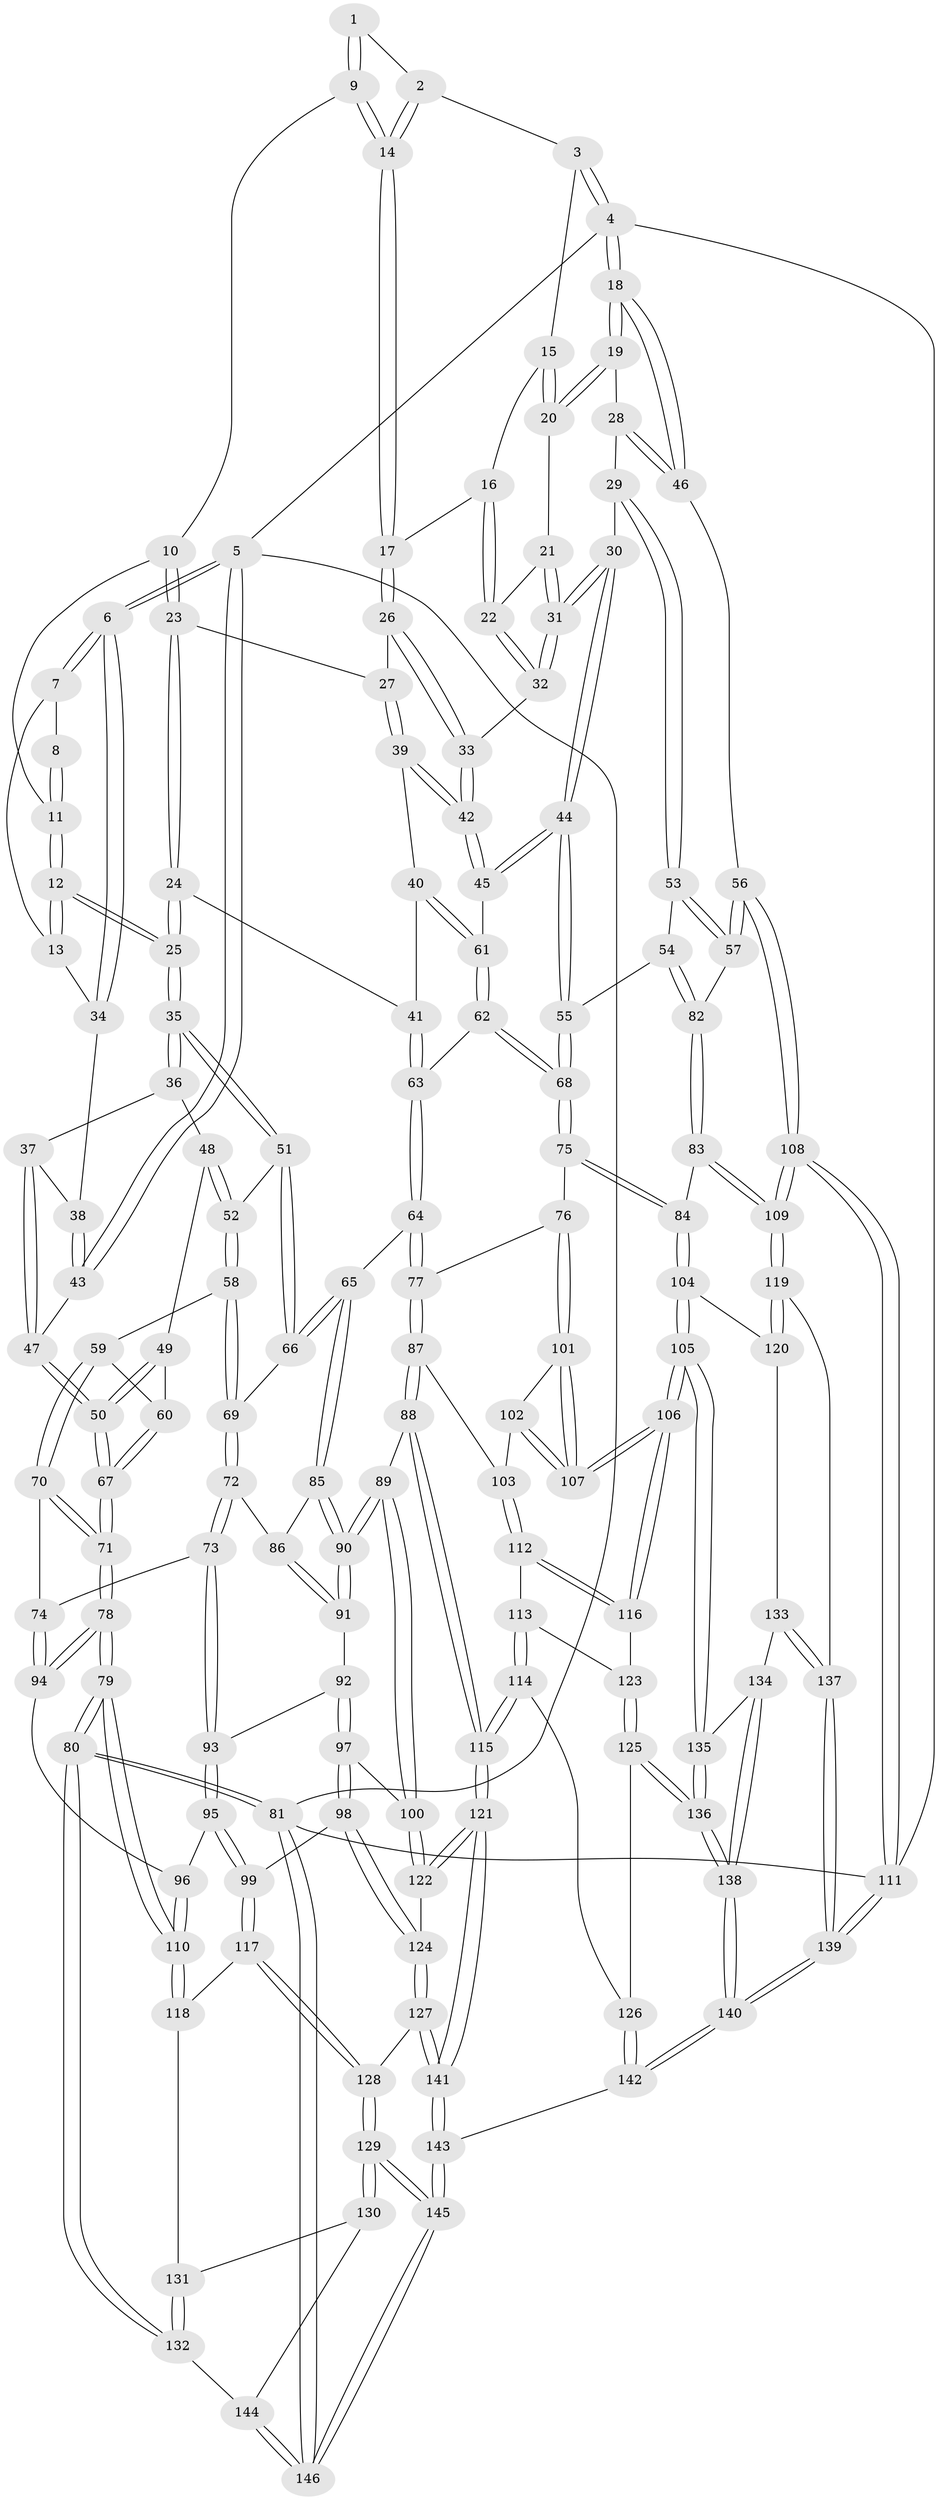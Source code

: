 // Generated by graph-tools (version 1.1) at 2025/03/03/09/25 03:03:18]
// undirected, 146 vertices, 362 edges
graph export_dot {
graph [start="1"]
  node [color=gray90,style=filled];
  1 [pos="+0.4570109135454112+0"];
  2 [pos="+0.6181288216118517+0"];
  3 [pos="+0.8595633228712146+0"];
  4 [pos="+1+0"];
  5 [pos="+0+0"];
  6 [pos="+0+0"];
  7 [pos="+0.27499172584770354+0"];
  8 [pos="+0.4030900208593101+0"];
  9 [pos="+0.46183392246274413+0.08609273226481344"];
  10 [pos="+0.45971478343019434+0.08801828143286876"];
  11 [pos="+0.4022456975283299+0.06328327466226134"];
  12 [pos="+0.3112724556414153+0.13276875249115705"];
  13 [pos="+0.2704917124369326+0.10587177101812807"];
  14 [pos="+0.6254010639845053+0"];
  15 [pos="+0.8303194695281195+0.0488580496748985"];
  16 [pos="+0.7523470674441471+0.07669925221940631"];
  17 [pos="+0.6341008698854593+0.02717701970451725"];
  18 [pos="+1+0"];
  19 [pos="+0.9352621617923722+0.08999683423801098"];
  20 [pos="+0.8639337095208689+0.08841129700696251"];
  21 [pos="+0.8565374976739217+0.10029654905646912"];
  22 [pos="+0.7801582959428814+0.1343798389327914"];
  23 [pos="+0.4658850294781552+0.13690819280489877"];
  24 [pos="+0.3984873014848845+0.2468731584863442"];
  25 [pos="+0.3758945367926362+0.250588202418425"];
  26 [pos="+0.6275780083631377+0.078368771657667"];
  27 [pos="+0.5999112888821914+0.13948318921498382"];
  28 [pos="+0.935863982059259+0.21903642879639948"];
  29 [pos="+0.8864714186702931+0.2384737702320699"];
  30 [pos="+0.8729811907447785+0.23477313087971383"];
  31 [pos="+0.8459425762321452+0.20831464565219449"];
  32 [pos="+0.7765756492766731+0.18103161906805693"];
  33 [pos="+0.74805846078431+0.1930627069583899"];
  34 [pos="+0.20239643277162334+0.12639902615385426"];
  35 [pos="+0.34848529420767294+0.28885227499879385"];
  36 [pos="+0.1544132192357027+0.236836444530921"];
  37 [pos="+0.1519637316954605+0.22359685891981185"];
  38 [pos="+0.1773519509921375+0.1557333103294924"];
  39 [pos="+0.5953302578812104+0.20929151830325513"];
  40 [pos="+0.5068358994738889+0.2627116991983522"];
  41 [pos="+0.4881502292513171+0.27058534248743255"];
  42 [pos="+0.6891609320723348+0.28668888286180777"];
  43 [pos="+0+0"];
  44 [pos="+0.7398477831157496+0.3282688211666556"];
  45 [pos="+0.6917749862140619+0.2952563681695003"];
  46 [pos="+1+0.30075753555802626"];
  47 [pos="+0+0.04962312001616822"];
  48 [pos="+0.15197412741860514+0.24316533286678763"];
  49 [pos="+0.10540661718099635+0.2846433590424337"];
  50 [pos="+0+0.07286869980452894"];
  51 [pos="+0.3382743317093562+0.3272142946810468"];
  52 [pos="+0.1793286501574617+0.3173728293065124"];
  53 [pos="+0.8946807322481741+0.4241650817331677"];
  54 [pos="+0.8366127321875553+0.4352731117578297"];
  55 [pos="+0.7945992826803817+0.43212758695426357"];
  56 [pos="+1+0.4906224537127965"];
  57 [pos="+1+0.4872252123097343"];
  58 [pos="+0.17142738696171755+0.3944172183860985"];
  59 [pos="+0.13520791071316526+0.40058926069516854"];
  60 [pos="+0.07766439857929336+0.33925382415454264"];
  61 [pos="+0.632197628130044+0.3513984284404172"];
  62 [pos="+0.6089294229850142+0.3844479273829724"];
  63 [pos="+0.544275498228594+0.4296025543076423"];
  64 [pos="+0.5270656323744516+0.4757245998044453"];
  65 [pos="+0.3938230002641494+0.4882836409269132"];
  66 [pos="+0.3261048497682738+0.42910039242565073"];
  67 [pos="+0+0.3827446500663446"];
  68 [pos="+0.7504114600118841+0.4719905890897054"];
  69 [pos="+0.2892644295129122+0.43986072733608034"];
  70 [pos="+0.08216760575829912+0.4848150143333535"];
  71 [pos="+0+0.49630180339118357"];
  72 [pos="+0.20012269414843206+0.5423249650235005"];
  73 [pos="+0.17077816983240415+0.5605948399448754"];
  74 [pos="+0.1605629717444494+0.5564756765309644"];
  75 [pos="+0.6795591174306561+0.5741252318108528"];
  76 [pos="+0.6683030178432825+0.5748365082580023"];
  77 [pos="+0.5823081065436331+0.5365808988488455"];
  78 [pos="+0+0.5122049180293391"];
  79 [pos="+0+0.9362005969967582"];
  80 [pos="+0+0.9611230224917475"];
  81 [pos="+0+1"];
  82 [pos="+0.8527707664170007+0.6184234412664402"];
  83 [pos="+0.8059261580745403+0.6765278926555055"];
  84 [pos="+0.7941839038561382+0.6796851508596462"];
  85 [pos="+0.380548580447912+0.5767333270550623"];
  86 [pos="+0.2751670962243459+0.5929141608908867"];
  87 [pos="+0.46489937292301575+0.6969643897740514"];
  88 [pos="+0.4004766379578809+0.6973230643607219"];
  89 [pos="+0.3925443288833581+0.6913680879985394"];
  90 [pos="+0.3921178888504017+0.6904940090120283"];
  91 [pos="+0.26186029721380316+0.6541178336437145"];
  92 [pos="+0.2514903395483432+0.6554191687894735"];
  93 [pos="+0.17368078238160065+0.5874359375479804"];
  94 [pos="+0.023165074669513976+0.6298076783810309"];
  95 [pos="+0.12831701638080906+0.7096236231236089"];
  96 [pos="+0.06543600111991965+0.6797870789621104"];
  97 [pos="+0.19274344545372873+0.7504394104337189"];
  98 [pos="+0.16385547353297503+0.757822917888034"];
  99 [pos="+0.15150697538149419+0.7572334468093153"];
  100 [pos="+0.27339519635074405+0.7637775922047731"];
  101 [pos="+0.6350720963176212+0.6395193929517904"];
  102 [pos="+0.5528204276386057+0.7051194886837997"];
  103 [pos="+0.49359382735003915+0.7123562797654119"];
  104 [pos="+0.7742709383527449+0.7411568031615207"];
  105 [pos="+0.6524118150362843+0.8023054977402059"];
  106 [pos="+0.6468227290425961+0.7986988946609941"];
  107 [pos="+0.6377922186717482+0.7773195679417721"];
  108 [pos="+1+0.7947285608653626"];
  109 [pos="+1+0.7954542706052737"];
  110 [pos="+0+0.8082475988863708"];
  111 [pos="+1+1"];
  112 [pos="+0.5122789651851584+0.7510481887990018"];
  113 [pos="+0.5178329231584277+0.788977176003824"];
  114 [pos="+0.4705110980568058+0.8870440385799989"];
  115 [pos="+0.40421574622145895+0.8829943134507215"];
  116 [pos="+0.6406891689642714+0.7991846745188383"];
  117 [pos="+0.14258109323044155+0.7690582092203356"];
  118 [pos="+0.13055189419609653+0.7799705137210101"];
  119 [pos="+1+0.823395932088517"];
  120 [pos="+0.8021960140101084+0.802747482728235"];
  121 [pos="+0.38614257190944495+0.8976001846463658"];
  122 [pos="+0.2999238500751144+0.8679597517003896"];
  123 [pos="+0.5711450677699264+0.8192013456540448"];
  124 [pos="+0.251288787137416+0.8819177054794799"];
  125 [pos="+0.5111387584893482+0.8997416697541673"];
  126 [pos="+0.4954797119908769+0.8979059914326385"];
  127 [pos="+0.21202390283749997+0.9217549257302423"];
  128 [pos="+0.2018484575060961+0.9245586554694065"];
  129 [pos="+0.18664807473563608+0.9337817769849144"];
  130 [pos="+0.15409731183131786+0.9266208142405793"];
  131 [pos="+0.1282775449134387+0.7884979461780542"];
  132 [pos="+0.06517902949877426+0.9172140064495161"];
  133 [pos="+0.803650844914235+0.8489008427939724"];
  134 [pos="+0.7414335088695491+0.8841537810529803"];
  135 [pos="+0.6554329284015532+0.8420135082051207"];
  136 [pos="+0.6140843996350676+0.949339302397109"];
  137 [pos="+0.8544865650822291+0.9181190584761323"];
  138 [pos="+0.7127067880738743+1"];
  139 [pos="+0.7551683841726959+1"];
  140 [pos="+0.7286436441287835+1"];
  141 [pos="+0.35316619484163153+1"];
  142 [pos="+0.4843670082233779+1"];
  143 [pos="+0.360345483412826+1"];
  144 [pos="+0.09603353173823481+0.9311391550285462"];
  145 [pos="+0.16511414439705752+1"];
  146 [pos="+0.16087790733707671+1"];
  1 -- 2;
  1 -- 9;
  1 -- 9;
  2 -- 3;
  2 -- 14;
  2 -- 14;
  3 -- 4;
  3 -- 4;
  3 -- 15;
  4 -- 5;
  4 -- 18;
  4 -- 18;
  4 -- 111;
  5 -- 6;
  5 -- 6;
  5 -- 43;
  5 -- 43;
  5 -- 81;
  6 -- 7;
  6 -- 7;
  6 -- 34;
  6 -- 34;
  7 -- 8;
  7 -- 13;
  8 -- 11;
  8 -- 11;
  9 -- 10;
  9 -- 14;
  9 -- 14;
  10 -- 11;
  10 -- 23;
  10 -- 23;
  11 -- 12;
  11 -- 12;
  12 -- 13;
  12 -- 13;
  12 -- 25;
  12 -- 25;
  13 -- 34;
  14 -- 17;
  14 -- 17;
  15 -- 16;
  15 -- 20;
  15 -- 20;
  16 -- 17;
  16 -- 22;
  16 -- 22;
  17 -- 26;
  17 -- 26;
  18 -- 19;
  18 -- 19;
  18 -- 46;
  18 -- 46;
  19 -- 20;
  19 -- 20;
  19 -- 28;
  20 -- 21;
  21 -- 22;
  21 -- 31;
  21 -- 31;
  22 -- 32;
  22 -- 32;
  23 -- 24;
  23 -- 24;
  23 -- 27;
  24 -- 25;
  24 -- 25;
  24 -- 41;
  25 -- 35;
  25 -- 35;
  26 -- 27;
  26 -- 33;
  26 -- 33;
  27 -- 39;
  27 -- 39;
  28 -- 29;
  28 -- 46;
  28 -- 46;
  29 -- 30;
  29 -- 53;
  29 -- 53;
  30 -- 31;
  30 -- 31;
  30 -- 44;
  30 -- 44;
  31 -- 32;
  31 -- 32;
  32 -- 33;
  33 -- 42;
  33 -- 42;
  34 -- 38;
  35 -- 36;
  35 -- 36;
  35 -- 51;
  35 -- 51;
  36 -- 37;
  36 -- 48;
  37 -- 38;
  37 -- 47;
  37 -- 47;
  38 -- 43;
  38 -- 43;
  39 -- 40;
  39 -- 42;
  39 -- 42;
  40 -- 41;
  40 -- 61;
  40 -- 61;
  41 -- 63;
  41 -- 63;
  42 -- 45;
  42 -- 45;
  43 -- 47;
  44 -- 45;
  44 -- 45;
  44 -- 55;
  44 -- 55;
  45 -- 61;
  46 -- 56;
  47 -- 50;
  47 -- 50;
  48 -- 49;
  48 -- 52;
  48 -- 52;
  49 -- 50;
  49 -- 50;
  49 -- 60;
  50 -- 67;
  50 -- 67;
  51 -- 52;
  51 -- 66;
  51 -- 66;
  52 -- 58;
  52 -- 58;
  53 -- 54;
  53 -- 57;
  53 -- 57;
  54 -- 55;
  54 -- 82;
  54 -- 82;
  55 -- 68;
  55 -- 68;
  56 -- 57;
  56 -- 57;
  56 -- 108;
  56 -- 108;
  57 -- 82;
  58 -- 59;
  58 -- 69;
  58 -- 69;
  59 -- 60;
  59 -- 70;
  59 -- 70;
  60 -- 67;
  60 -- 67;
  61 -- 62;
  61 -- 62;
  62 -- 63;
  62 -- 68;
  62 -- 68;
  63 -- 64;
  63 -- 64;
  64 -- 65;
  64 -- 77;
  64 -- 77;
  65 -- 66;
  65 -- 66;
  65 -- 85;
  65 -- 85;
  66 -- 69;
  67 -- 71;
  67 -- 71;
  68 -- 75;
  68 -- 75;
  69 -- 72;
  69 -- 72;
  70 -- 71;
  70 -- 71;
  70 -- 74;
  71 -- 78;
  71 -- 78;
  72 -- 73;
  72 -- 73;
  72 -- 86;
  73 -- 74;
  73 -- 93;
  73 -- 93;
  74 -- 94;
  74 -- 94;
  75 -- 76;
  75 -- 84;
  75 -- 84;
  76 -- 77;
  76 -- 101;
  76 -- 101;
  77 -- 87;
  77 -- 87;
  78 -- 79;
  78 -- 79;
  78 -- 94;
  78 -- 94;
  79 -- 80;
  79 -- 80;
  79 -- 110;
  79 -- 110;
  80 -- 81;
  80 -- 81;
  80 -- 132;
  80 -- 132;
  81 -- 146;
  81 -- 146;
  81 -- 111;
  82 -- 83;
  82 -- 83;
  83 -- 84;
  83 -- 109;
  83 -- 109;
  84 -- 104;
  84 -- 104;
  85 -- 86;
  85 -- 90;
  85 -- 90;
  86 -- 91;
  86 -- 91;
  87 -- 88;
  87 -- 88;
  87 -- 103;
  88 -- 89;
  88 -- 115;
  88 -- 115;
  89 -- 90;
  89 -- 90;
  89 -- 100;
  89 -- 100;
  90 -- 91;
  90 -- 91;
  91 -- 92;
  92 -- 93;
  92 -- 97;
  92 -- 97;
  93 -- 95;
  93 -- 95;
  94 -- 96;
  95 -- 96;
  95 -- 99;
  95 -- 99;
  96 -- 110;
  96 -- 110;
  97 -- 98;
  97 -- 98;
  97 -- 100;
  98 -- 99;
  98 -- 124;
  98 -- 124;
  99 -- 117;
  99 -- 117;
  100 -- 122;
  100 -- 122;
  101 -- 102;
  101 -- 107;
  101 -- 107;
  102 -- 103;
  102 -- 107;
  102 -- 107;
  103 -- 112;
  103 -- 112;
  104 -- 105;
  104 -- 105;
  104 -- 120;
  105 -- 106;
  105 -- 106;
  105 -- 135;
  105 -- 135;
  106 -- 107;
  106 -- 107;
  106 -- 116;
  106 -- 116;
  108 -- 109;
  108 -- 109;
  108 -- 111;
  108 -- 111;
  109 -- 119;
  109 -- 119;
  110 -- 118;
  110 -- 118;
  111 -- 139;
  111 -- 139;
  112 -- 113;
  112 -- 116;
  112 -- 116;
  113 -- 114;
  113 -- 114;
  113 -- 123;
  114 -- 115;
  114 -- 115;
  114 -- 126;
  115 -- 121;
  115 -- 121;
  116 -- 123;
  117 -- 118;
  117 -- 128;
  117 -- 128;
  118 -- 131;
  119 -- 120;
  119 -- 120;
  119 -- 137;
  120 -- 133;
  121 -- 122;
  121 -- 122;
  121 -- 141;
  121 -- 141;
  122 -- 124;
  123 -- 125;
  123 -- 125;
  124 -- 127;
  124 -- 127;
  125 -- 126;
  125 -- 136;
  125 -- 136;
  126 -- 142;
  126 -- 142;
  127 -- 128;
  127 -- 141;
  127 -- 141;
  128 -- 129;
  128 -- 129;
  129 -- 130;
  129 -- 130;
  129 -- 145;
  129 -- 145;
  130 -- 131;
  130 -- 144;
  131 -- 132;
  131 -- 132;
  132 -- 144;
  133 -- 134;
  133 -- 137;
  133 -- 137;
  134 -- 135;
  134 -- 138;
  134 -- 138;
  135 -- 136;
  135 -- 136;
  136 -- 138;
  136 -- 138;
  137 -- 139;
  137 -- 139;
  138 -- 140;
  138 -- 140;
  139 -- 140;
  139 -- 140;
  140 -- 142;
  140 -- 142;
  141 -- 143;
  141 -- 143;
  142 -- 143;
  143 -- 145;
  143 -- 145;
  144 -- 146;
  144 -- 146;
  145 -- 146;
  145 -- 146;
}
